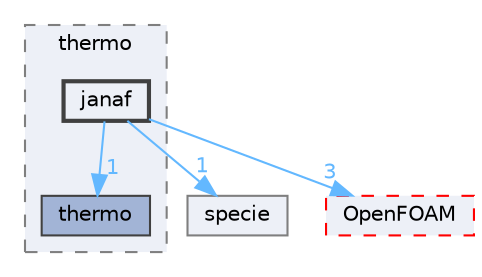 digraph "src/thermophysicalModels/specie/thermo/janaf"
{
 // LATEX_PDF_SIZE
  bgcolor="transparent";
  edge [fontname=Helvetica,fontsize=10,labelfontname=Helvetica,labelfontsize=10];
  node [fontname=Helvetica,fontsize=10,shape=box,height=0.2,width=0.4];
  compound=true
  subgraph clusterdir_52d55d2fbf4a26d00084c41bddaf4722 {
    graph [ bgcolor="#edf0f7", pencolor="grey50", label="thermo", fontname=Helvetica,fontsize=10 style="filled,dashed", URL="dir_52d55d2fbf4a26d00084c41bddaf4722.html",tooltip=""]
  dir_4fae2ea2c8dcc023a9e578c2e1df344b [label="thermo", fillcolor="#a2b4d6", color="grey25", style="filled", URL="dir_4fae2ea2c8dcc023a9e578c2e1df344b.html",tooltip=""];
  dir_08357b7deac23778fd22fdddc3fdc5f7 [label="janaf", fillcolor="#edf0f7", color="grey25", style="filled,bold", URL="dir_08357b7deac23778fd22fdddc3fdc5f7.html",tooltip=""];
  }
  dir_0a4039949b5e30fbb8957147ecb4e7fe [label="specie", fillcolor="#edf0f7", color="grey50", style="filled", URL="dir_0a4039949b5e30fbb8957147ecb4e7fe.html",tooltip=""];
  dir_c5473ff19b20e6ec4dfe5c310b3778a8 [label="OpenFOAM", fillcolor="#edf0f7", color="red", style="filled,dashed", URL="dir_c5473ff19b20e6ec4dfe5c310b3778a8.html",tooltip=""];
  dir_08357b7deac23778fd22fdddc3fdc5f7->dir_0a4039949b5e30fbb8957147ecb4e7fe [headlabel="1", labeldistance=1.5 headhref="dir_001988_003684.html" href="dir_001988_003684.html" color="steelblue1" fontcolor="steelblue1"];
  dir_08357b7deac23778fd22fdddc3fdc5f7->dir_4fae2ea2c8dcc023a9e578c2e1df344b [headlabel="1", labeldistance=1.5 headhref="dir_001988_004005.html" href="dir_001988_004005.html" color="steelblue1" fontcolor="steelblue1"];
  dir_08357b7deac23778fd22fdddc3fdc5f7->dir_c5473ff19b20e6ec4dfe5c310b3778a8 [headlabel="3", labeldistance=1.5 headhref="dir_001988_002695.html" href="dir_001988_002695.html" color="steelblue1" fontcolor="steelblue1"];
}
